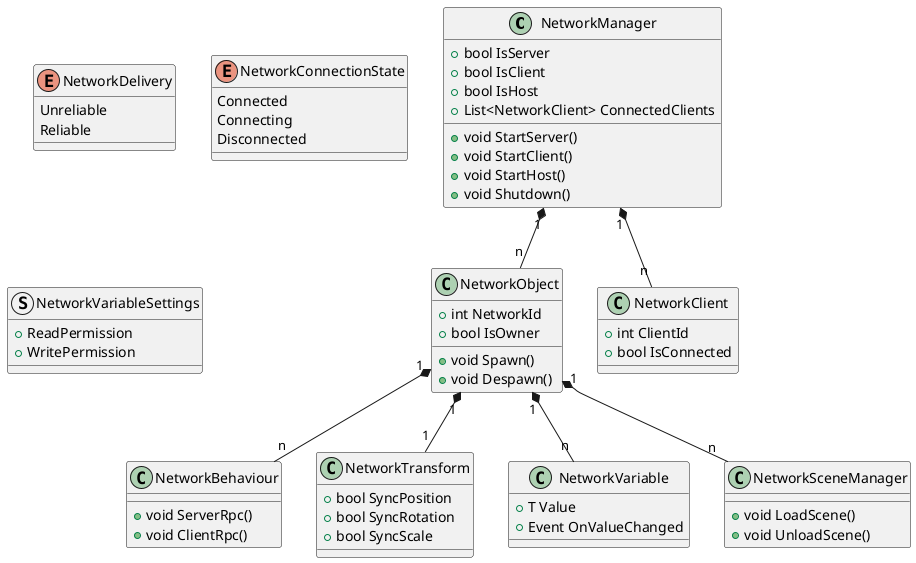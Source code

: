 @startuml
class NetworkManager {
  +bool IsServer
  +bool IsClient
  +bool IsHost
  +List<NetworkClient> ConnectedClients

  +void StartServer()
  +void StartClient()
  +void StartHost()
  +void Shutdown()
}

class NetworkObject {
  +int NetworkId
  +bool IsOwner

  +void Spawn()
  +void Despawn()
}

class NetworkBehaviour {
  +void ServerRpc()
  +void ClientRpc()
}

class NetworkTransform {
  +bool SyncPosition
  +bool SyncRotation
  +bool SyncScale
}

class NetworkVariable {
  +T Value
  +Event OnValueChanged
}

class NetworkClient {
  +int ClientId
  +bool IsConnected
}

class NetworkSceneManager {
  +void LoadScene()
  +void UnloadScene()
}

enum NetworkDelivery {
  Unreliable
  Reliable
}

enum NetworkConnectionState {
  Connected
  Connecting
  Disconnected
}

struct NetworkVariableSettings {
  +ReadPermission
  +WritePermission
}

NetworkManager "1" *-- "n" NetworkClient
NetworkManager "1" *-- "n" NetworkObject
NetworkObject "1" *-- "n" NetworkBehaviour
NetworkObject "1" *-- "1" NetworkTransform
NetworkObject "1" *-- "n" NetworkVariable
NetworkObject "1" *-- "n" NetworkSceneManager

@enduml
